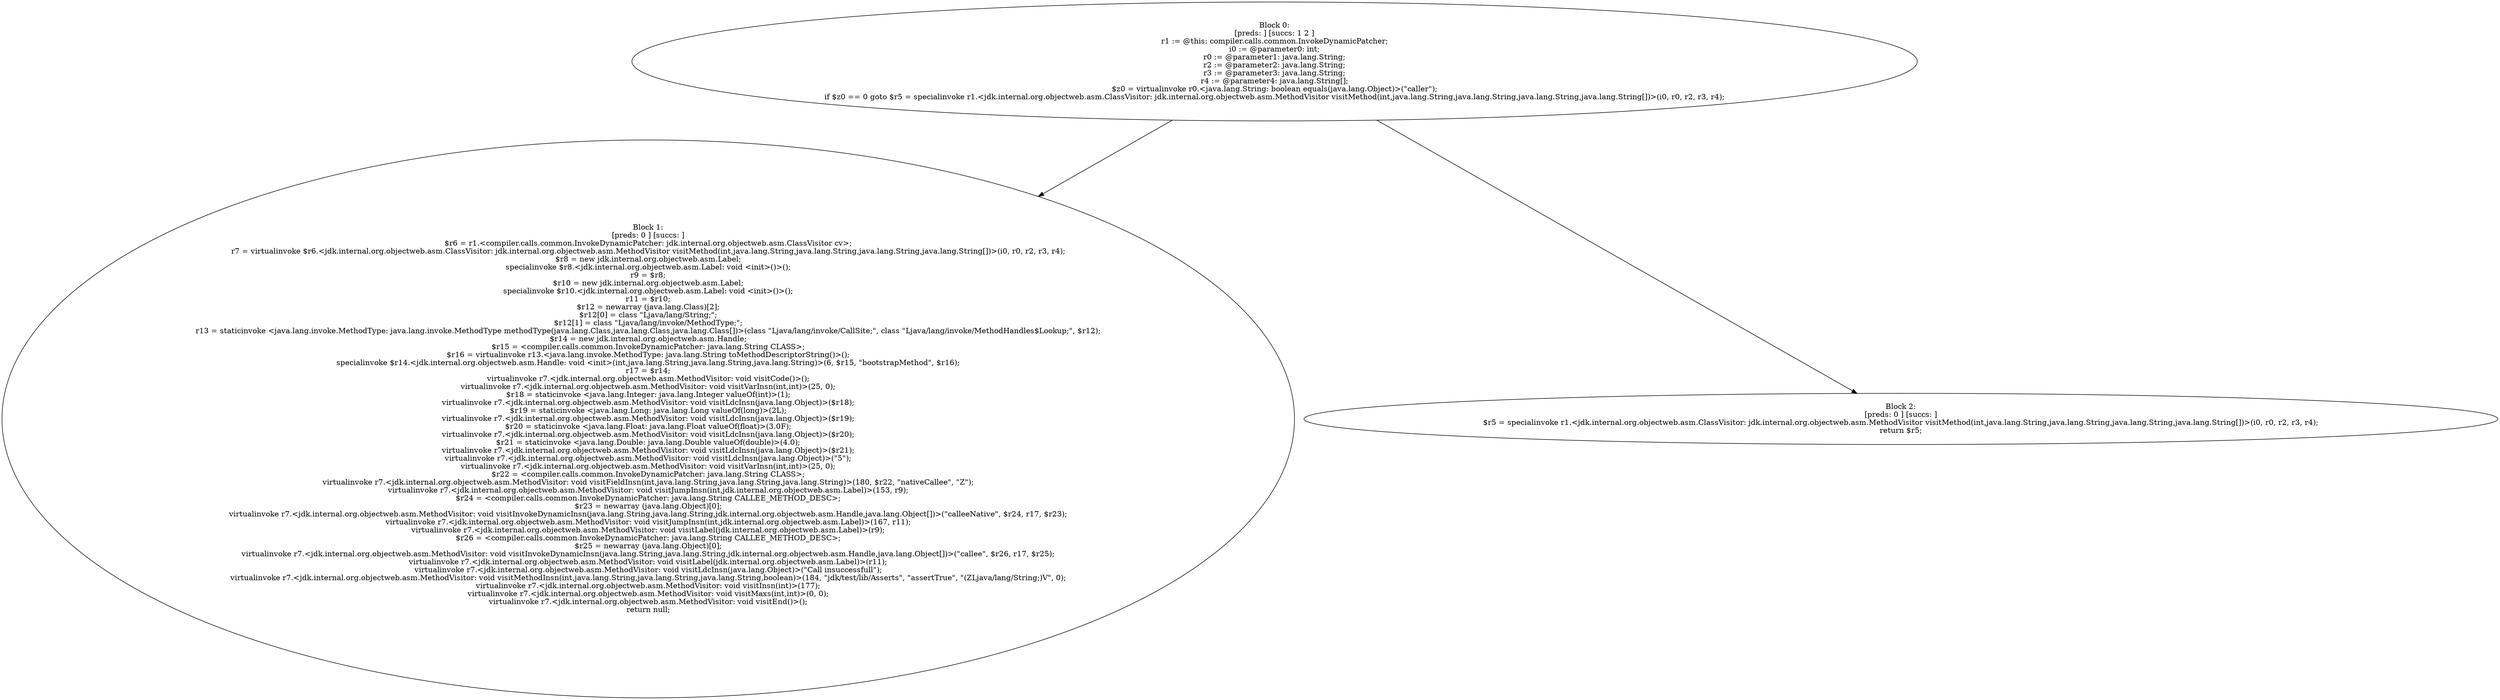 digraph "unitGraph" {
    "Block 0:
[preds: ] [succs: 1 2 ]
r1 := @this: compiler.calls.common.InvokeDynamicPatcher;
i0 := @parameter0: int;
r0 := @parameter1: java.lang.String;
r2 := @parameter2: java.lang.String;
r3 := @parameter3: java.lang.String;
r4 := @parameter4: java.lang.String[];
$z0 = virtualinvoke r0.<java.lang.String: boolean equals(java.lang.Object)>(\"caller\");
if $z0 == 0 goto $r5 = specialinvoke r1.<jdk.internal.org.objectweb.asm.ClassVisitor: jdk.internal.org.objectweb.asm.MethodVisitor visitMethod(int,java.lang.String,java.lang.String,java.lang.String,java.lang.String[])>(i0, r0, r2, r3, r4);
"
    "Block 1:
[preds: 0 ] [succs: ]
$r6 = r1.<compiler.calls.common.InvokeDynamicPatcher: jdk.internal.org.objectweb.asm.ClassVisitor cv>;
r7 = virtualinvoke $r6.<jdk.internal.org.objectweb.asm.ClassVisitor: jdk.internal.org.objectweb.asm.MethodVisitor visitMethod(int,java.lang.String,java.lang.String,java.lang.String,java.lang.String[])>(i0, r0, r2, r3, r4);
$r8 = new jdk.internal.org.objectweb.asm.Label;
specialinvoke $r8.<jdk.internal.org.objectweb.asm.Label: void <init>()>();
r9 = $r8;
$r10 = new jdk.internal.org.objectweb.asm.Label;
specialinvoke $r10.<jdk.internal.org.objectweb.asm.Label: void <init>()>();
r11 = $r10;
$r12 = newarray (java.lang.Class)[2];
$r12[0] = class \"Ljava/lang/String;\";
$r12[1] = class \"Ljava/lang/invoke/MethodType;\";
r13 = staticinvoke <java.lang.invoke.MethodType: java.lang.invoke.MethodType methodType(java.lang.Class,java.lang.Class,java.lang.Class[])>(class \"Ljava/lang/invoke/CallSite;\", class \"Ljava/lang/invoke/MethodHandles$Lookup;\", $r12);
$r14 = new jdk.internal.org.objectweb.asm.Handle;
$r15 = <compiler.calls.common.InvokeDynamicPatcher: java.lang.String CLASS>;
$r16 = virtualinvoke r13.<java.lang.invoke.MethodType: java.lang.String toMethodDescriptorString()>();
specialinvoke $r14.<jdk.internal.org.objectweb.asm.Handle: void <init>(int,java.lang.String,java.lang.String,java.lang.String)>(6, $r15, \"bootstrapMethod\", $r16);
r17 = $r14;
virtualinvoke r7.<jdk.internal.org.objectweb.asm.MethodVisitor: void visitCode()>();
virtualinvoke r7.<jdk.internal.org.objectweb.asm.MethodVisitor: void visitVarInsn(int,int)>(25, 0);
$r18 = staticinvoke <java.lang.Integer: java.lang.Integer valueOf(int)>(1);
virtualinvoke r7.<jdk.internal.org.objectweb.asm.MethodVisitor: void visitLdcInsn(java.lang.Object)>($r18);
$r19 = staticinvoke <java.lang.Long: java.lang.Long valueOf(long)>(2L);
virtualinvoke r7.<jdk.internal.org.objectweb.asm.MethodVisitor: void visitLdcInsn(java.lang.Object)>($r19);
$r20 = staticinvoke <java.lang.Float: java.lang.Float valueOf(float)>(3.0F);
virtualinvoke r7.<jdk.internal.org.objectweb.asm.MethodVisitor: void visitLdcInsn(java.lang.Object)>($r20);
$r21 = staticinvoke <java.lang.Double: java.lang.Double valueOf(double)>(4.0);
virtualinvoke r7.<jdk.internal.org.objectweb.asm.MethodVisitor: void visitLdcInsn(java.lang.Object)>($r21);
virtualinvoke r7.<jdk.internal.org.objectweb.asm.MethodVisitor: void visitLdcInsn(java.lang.Object)>(\"5\");
virtualinvoke r7.<jdk.internal.org.objectweb.asm.MethodVisitor: void visitVarInsn(int,int)>(25, 0);
$r22 = <compiler.calls.common.InvokeDynamicPatcher: java.lang.String CLASS>;
virtualinvoke r7.<jdk.internal.org.objectweb.asm.MethodVisitor: void visitFieldInsn(int,java.lang.String,java.lang.String,java.lang.String)>(180, $r22, \"nativeCallee\", \"Z\");
virtualinvoke r7.<jdk.internal.org.objectweb.asm.MethodVisitor: void visitJumpInsn(int,jdk.internal.org.objectweb.asm.Label)>(153, r9);
$r24 = <compiler.calls.common.InvokeDynamicPatcher: java.lang.String CALLEE_METHOD_DESC>;
$r23 = newarray (java.lang.Object)[0];
virtualinvoke r7.<jdk.internal.org.objectweb.asm.MethodVisitor: void visitInvokeDynamicInsn(java.lang.String,java.lang.String,jdk.internal.org.objectweb.asm.Handle,java.lang.Object[])>(\"calleeNative\", $r24, r17, $r23);
virtualinvoke r7.<jdk.internal.org.objectweb.asm.MethodVisitor: void visitJumpInsn(int,jdk.internal.org.objectweb.asm.Label)>(167, r11);
virtualinvoke r7.<jdk.internal.org.objectweb.asm.MethodVisitor: void visitLabel(jdk.internal.org.objectweb.asm.Label)>(r9);
$r26 = <compiler.calls.common.InvokeDynamicPatcher: java.lang.String CALLEE_METHOD_DESC>;
$r25 = newarray (java.lang.Object)[0];
virtualinvoke r7.<jdk.internal.org.objectweb.asm.MethodVisitor: void visitInvokeDynamicInsn(java.lang.String,java.lang.String,jdk.internal.org.objectweb.asm.Handle,java.lang.Object[])>(\"callee\", $r26, r17, $r25);
virtualinvoke r7.<jdk.internal.org.objectweb.asm.MethodVisitor: void visitLabel(jdk.internal.org.objectweb.asm.Label)>(r11);
virtualinvoke r7.<jdk.internal.org.objectweb.asm.MethodVisitor: void visitLdcInsn(java.lang.Object)>(\"Call insuccessfull\");
virtualinvoke r7.<jdk.internal.org.objectweb.asm.MethodVisitor: void visitMethodInsn(int,java.lang.String,java.lang.String,java.lang.String,boolean)>(184, \"jdk/test/lib/Asserts\", \"assertTrue\", \"(ZLjava/lang/String;)V\", 0);
virtualinvoke r7.<jdk.internal.org.objectweb.asm.MethodVisitor: void visitInsn(int)>(177);
virtualinvoke r7.<jdk.internal.org.objectweb.asm.MethodVisitor: void visitMaxs(int,int)>(0, 0);
virtualinvoke r7.<jdk.internal.org.objectweb.asm.MethodVisitor: void visitEnd()>();
return null;
"
    "Block 2:
[preds: 0 ] [succs: ]
$r5 = specialinvoke r1.<jdk.internal.org.objectweb.asm.ClassVisitor: jdk.internal.org.objectweb.asm.MethodVisitor visitMethod(int,java.lang.String,java.lang.String,java.lang.String,java.lang.String[])>(i0, r0, r2, r3, r4);
return $r5;
"
    "Block 0:
[preds: ] [succs: 1 2 ]
r1 := @this: compiler.calls.common.InvokeDynamicPatcher;
i0 := @parameter0: int;
r0 := @parameter1: java.lang.String;
r2 := @parameter2: java.lang.String;
r3 := @parameter3: java.lang.String;
r4 := @parameter4: java.lang.String[];
$z0 = virtualinvoke r0.<java.lang.String: boolean equals(java.lang.Object)>(\"caller\");
if $z0 == 0 goto $r5 = specialinvoke r1.<jdk.internal.org.objectweb.asm.ClassVisitor: jdk.internal.org.objectweb.asm.MethodVisitor visitMethod(int,java.lang.String,java.lang.String,java.lang.String,java.lang.String[])>(i0, r0, r2, r3, r4);
"->"Block 1:
[preds: 0 ] [succs: ]
$r6 = r1.<compiler.calls.common.InvokeDynamicPatcher: jdk.internal.org.objectweb.asm.ClassVisitor cv>;
r7 = virtualinvoke $r6.<jdk.internal.org.objectweb.asm.ClassVisitor: jdk.internal.org.objectweb.asm.MethodVisitor visitMethod(int,java.lang.String,java.lang.String,java.lang.String,java.lang.String[])>(i0, r0, r2, r3, r4);
$r8 = new jdk.internal.org.objectweb.asm.Label;
specialinvoke $r8.<jdk.internal.org.objectweb.asm.Label: void <init>()>();
r9 = $r8;
$r10 = new jdk.internal.org.objectweb.asm.Label;
specialinvoke $r10.<jdk.internal.org.objectweb.asm.Label: void <init>()>();
r11 = $r10;
$r12 = newarray (java.lang.Class)[2];
$r12[0] = class \"Ljava/lang/String;\";
$r12[1] = class \"Ljava/lang/invoke/MethodType;\";
r13 = staticinvoke <java.lang.invoke.MethodType: java.lang.invoke.MethodType methodType(java.lang.Class,java.lang.Class,java.lang.Class[])>(class \"Ljava/lang/invoke/CallSite;\", class \"Ljava/lang/invoke/MethodHandles$Lookup;\", $r12);
$r14 = new jdk.internal.org.objectweb.asm.Handle;
$r15 = <compiler.calls.common.InvokeDynamicPatcher: java.lang.String CLASS>;
$r16 = virtualinvoke r13.<java.lang.invoke.MethodType: java.lang.String toMethodDescriptorString()>();
specialinvoke $r14.<jdk.internal.org.objectweb.asm.Handle: void <init>(int,java.lang.String,java.lang.String,java.lang.String)>(6, $r15, \"bootstrapMethod\", $r16);
r17 = $r14;
virtualinvoke r7.<jdk.internal.org.objectweb.asm.MethodVisitor: void visitCode()>();
virtualinvoke r7.<jdk.internal.org.objectweb.asm.MethodVisitor: void visitVarInsn(int,int)>(25, 0);
$r18 = staticinvoke <java.lang.Integer: java.lang.Integer valueOf(int)>(1);
virtualinvoke r7.<jdk.internal.org.objectweb.asm.MethodVisitor: void visitLdcInsn(java.lang.Object)>($r18);
$r19 = staticinvoke <java.lang.Long: java.lang.Long valueOf(long)>(2L);
virtualinvoke r7.<jdk.internal.org.objectweb.asm.MethodVisitor: void visitLdcInsn(java.lang.Object)>($r19);
$r20 = staticinvoke <java.lang.Float: java.lang.Float valueOf(float)>(3.0F);
virtualinvoke r7.<jdk.internal.org.objectweb.asm.MethodVisitor: void visitLdcInsn(java.lang.Object)>($r20);
$r21 = staticinvoke <java.lang.Double: java.lang.Double valueOf(double)>(4.0);
virtualinvoke r7.<jdk.internal.org.objectweb.asm.MethodVisitor: void visitLdcInsn(java.lang.Object)>($r21);
virtualinvoke r7.<jdk.internal.org.objectweb.asm.MethodVisitor: void visitLdcInsn(java.lang.Object)>(\"5\");
virtualinvoke r7.<jdk.internal.org.objectweb.asm.MethodVisitor: void visitVarInsn(int,int)>(25, 0);
$r22 = <compiler.calls.common.InvokeDynamicPatcher: java.lang.String CLASS>;
virtualinvoke r7.<jdk.internal.org.objectweb.asm.MethodVisitor: void visitFieldInsn(int,java.lang.String,java.lang.String,java.lang.String)>(180, $r22, \"nativeCallee\", \"Z\");
virtualinvoke r7.<jdk.internal.org.objectweb.asm.MethodVisitor: void visitJumpInsn(int,jdk.internal.org.objectweb.asm.Label)>(153, r9);
$r24 = <compiler.calls.common.InvokeDynamicPatcher: java.lang.String CALLEE_METHOD_DESC>;
$r23 = newarray (java.lang.Object)[0];
virtualinvoke r7.<jdk.internal.org.objectweb.asm.MethodVisitor: void visitInvokeDynamicInsn(java.lang.String,java.lang.String,jdk.internal.org.objectweb.asm.Handle,java.lang.Object[])>(\"calleeNative\", $r24, r17, $r23);
virtualinvoke r7.<jdk.internal.org.objectweb.asm.MethodVisitor: void visitJumpInsn(int,jdk.internal.org.objectweb.asm.Label)>(167, r11);
virtualinvoke r7.<jdk.internal.org.objectweb.asm.MethodVisitor: void visitLabel(jdk.internal.org.objectweb.asm.Label)>(r9);
$r26 = <compiler.calls.common.InvokeDynamicPatcher: java.lang.String CALLEE_METHOD_DESC>;
$r25 = newarray (java.lang.Object)[0];
virtualinvoke r7.<jdk.internal.org.objectweb.asm.MethodVisitor: void visitInvokeDynamicInsn(java.lang.String,java.lang.String,jdk.internal.org.objectweb.asm.Handle,java.lang.Object[])>(\"callee\", $r26, r17, $r25);
virtualinvoke r7.<jdk.internal.org.objectweb.asm.MethodVisitor: void visitLabel(jdk.internal.org.objectweb.asm.Label)>(r11);
virtualinvoke r7.<jdk.internal.org.objectweb.asm.MethodVisitor: void visitLdcInsn(java.lang.Object)>(\"Call insuccessfull\");
virtualinvoke r7.<jdk.internal.org.objectweb.asm.MethodVisitor: void visitMethodInsn(int,java.lang.String,java.lang.String,java.lang.String,boolean)>(184, \"jdk/test/lib/Asserts\", \"assertTrue\", \"(ZLjava/lang/String;)V\", 0);
virtualinvoke r7.<jdk.internal.org.objectweb.asm.MethodVisitor: void visitInsn(int)>(177);
virtualinvoke r7.<jdk.internal.org.objectweb.asm.MethodVisitor: void visitMaxs(int,int)>(0, 0);
virtualinvoke r7.<jdk.internal.org.objectweb.asm.MethodVisitor: void visitEnd()>();
return null;
";
    "Block 0:
[preds: ] [succs: 1 2 ]
r1 := @this: compiler.calls.common.InvokeDynamicPatcher;
i0 := @parameter0: int;
r0 := @parameter1: java.lang.String;
r2 := @parameter2: java.lang.String;
r3 := @parameter3: java.lang.String;
r4 := @parameter4: java.lang.String[];
$z0 = virtualinvoke r0.<java.lang.String: boolean equals(java.lang.Object)>(\"caller\");
if $z0 == 0 goto $r5 = specialinvoke r1.<jdk.internal.org.objectweb.asm.ClassVisitor: jdk.internal.org.objectweb.asm.MethodVisitor visitMethod(int,java.lang.String,java.lang.String,java.lang.String,java.lang.String[])>(i0, r0, r2, r3, r4);
"->"Block 2:
[preds: 0 ] [succs: ]
$r5 = specialinvoke r1.<jdk.internal.org.objectweb.asm.ClassVisitor: jdk.internal.org.objectweb.asm.MethodVisitor visitMethod(int,java.lang.String,java.lang.String,java.lang.String,java.lang.String[])>(i0, r0, r2, r3, r4);
return $r5;
";
}
